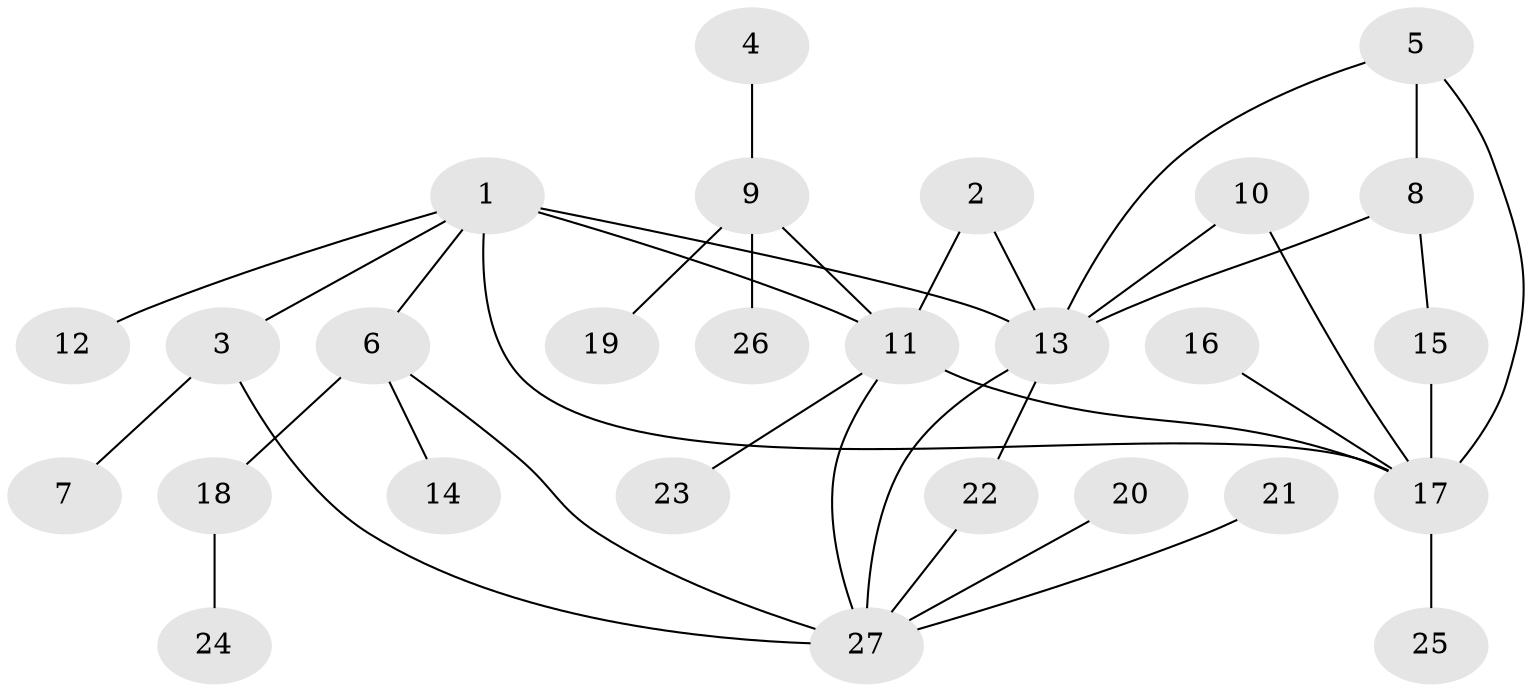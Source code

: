 // original degree distribution, {6: 0.018867924528301886, 4: 0.05660377358490566, 9: 0.03773584905660377, 5: 0.03773584905660377, 7: 0.018867924528301886, 2: 0.22641509433962265, 10: 0.018867924528301886, 1: 0.5094339622641509, 3: 0.07547169811320754}
// Generated by graph-tools (version 1.1) at 2025/02/03/09/25 03:02:36]
// undirected, 27 vertices, 36 edges
graph export_dot {
graph [start="1"]
  node [color=gray90,style=filled];
  1;
  2;
  3;
  4;
  5;
  6;
  7;
  8;
  9;
  10;
  11;
  12;
  13;
  14;
  15;
  16;
  17;
  18;
  19;
  20;
  21;
  22;
  23;
  24;
  25;
  26;
  27;
  1 -- 3 [weight=1.0];
  1 -- 6 [weight=1.0];
  1 -- 11 [weight=1.0];
  1 -- 12 [weight=1.0];
  1 -- 13 [weight=2.0];
  1 -- 17 [weight=1.0];
  2 -- 11 [weight=1.0];
  2 -- 13 [weight=1.0];
  3 -- 7 [weight=1.0];
  3 -- 27 [weight=1.0];
  4 -- 9 [weight=1.0];
  5 -- 8 [weight=1.0];
  5 -- 13 [weight=1.0];
  5 -- 17 [weight=1.0];
  6 -- 14 [weight=1.0];
  6 -- 18 [weight=1.0];
  6 -- 27 [weight=1.0];
  8 -- 13 [weight=1.0];
  8 -- 15 [weight=1.0];
  9 -- 11 [weight=1.0];
  9 -- 19 [weight=1.0];
  9 -- 26 [weight=1.0];
  10 -- 13 [weight=1.0];
  10 -- 17 [weight=1.0];
  11 -- 17 [weight=1.0];
  11 -- 23 [weight=1.0];
  11 -- 27 [weight=1.0];
  13 -- 22 [weight=1.0];
  13 -- 27 [weight=1.0];
  15 -- 17 [weight=1.0];
  16 -- 17 [weight=1.0];
  17 -- 25 [weight=1.0];
  18 -- 24 [weight=1.0];
  20 -- 27 [weight=1.0];
  21 -- 27 [weight=1.0];
  22 -- 27 [weight=1.0];
}

